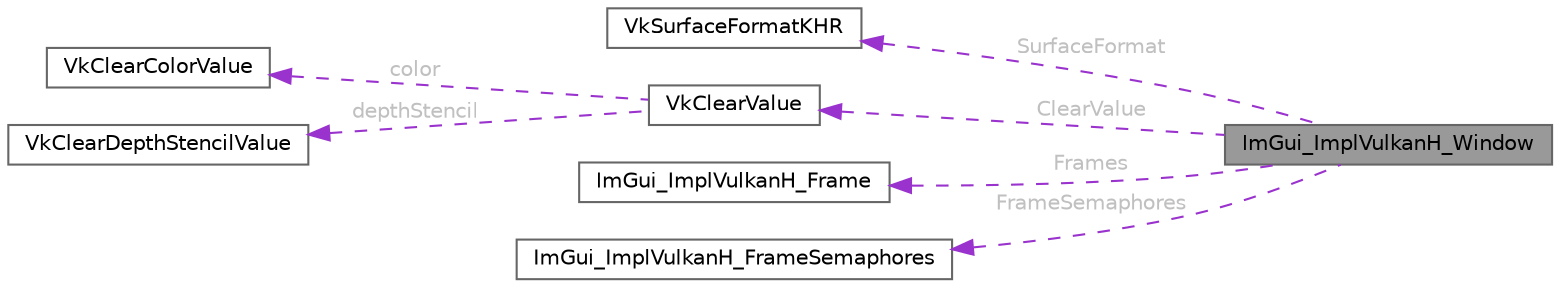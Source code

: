 digraph "ImGui_ImplVulkanH_Window"
{
 // LATEX_PDF_SIZE
  bgcolor="transparent";
  edge [fontname=Helvetica,fontsize=10,labelfontname=Helvetica,labelfontsize=10];
  node [fontname=Helvetica,fontsize=10,shape=box,height=0.2,width=0.4];
  rankdir="LR";
  Node1 [id="Node000001",label="ImGui_ImplVulkanH_Window",height=0.2,width=0.4,color="gray40", fillcolor="grey60", style="filled", fontcolor="black",tooltip=" "];
  Node2 -> Node1 [id="edge1_Node000001_Node000002",dir="back",color="darkorchid3",style="dashed",tooltip=" ",label=" SurfaceFormat",fontcolor="grey" ];
  Node2 [id="Node000002",label="VkSurfaceFormatKHR",height=0.2,width=0.4,color="gray40", fillcolor="white", style="filled",URL="$structVkSurfaceFormatKHR.html",tooltip=" "];
  Node3 -> Node1 [id="edge2_Node000001_Node000003",dir="back",color="darkorchid3",style="dashed",tooltip=" ",label=" ClearValue",fontcolor="grey" ];
  Node3 [id="Node000003",label="VkClearValue",height=0.2,width=0.4,color="gray40", fillcolor="white", style="filled",URL="$unionVkClearValue.html",tooltip=" "];
  Node4 -> Node3 [id="edge3_Node000003_Node000004",dir="back",color="darkorchid3",style="dashed",tooltip=" ",label=" color",fontcolor="grey" ];
  Node4 [id="Node000004",label="VkClearColorValue",height=0.2,width=0.4,color="gray40", fillcolor="white", style="filled",URL="$unionVkClearColorValue.html",tooltip=" "];
  Node5 -> Node3 [id="edge4_Node000003_Node000005",dir="back",color="darkorchid3",style="dashed",tooltip=" ",label=" depthStencil",fontcolor="grey" ];
  Node5 [id="Node000005",label="VkClearDepthStencilValue",height=0.2,width=0.4,color="gray40", fillcolor="white", style="filled",URL="$structVkClearDepthStencilValue.html",tooltip=" "];
  Node6 -> Node1 [id="edge5_Node000001_Node000006",dir="back",color="darkorchid3",style="dashed",tooltip=" ",label=" Frames",fontcolor="grey" ];
  Node6 [id="Node000006",label="ImGui_ImplVulkanH_Frame",height=0.2,width=0.4,color="gray40", fillcolor="white", style="filled",URL="$structImGui__ImplVulkanH__Frame.html",tooltip=" "];
  Node7 -> Node1 [id="edge6_Node000001_Node000007",dir="back",color="darkorchid3",style="dashed",tooltip=" ",label=" FrameSemaphores",fontcolor="grey" ];
  Node7 [id="Node000007",label="ImGui_ImplVulkanH_FrameSemaphores",height=0.2,width=0.4,color="gray40", fillcolor="white", style="filled",URL="$structImGui__ImplVulkanH__FrameSemaphores.html",tooltip=" "];
}
